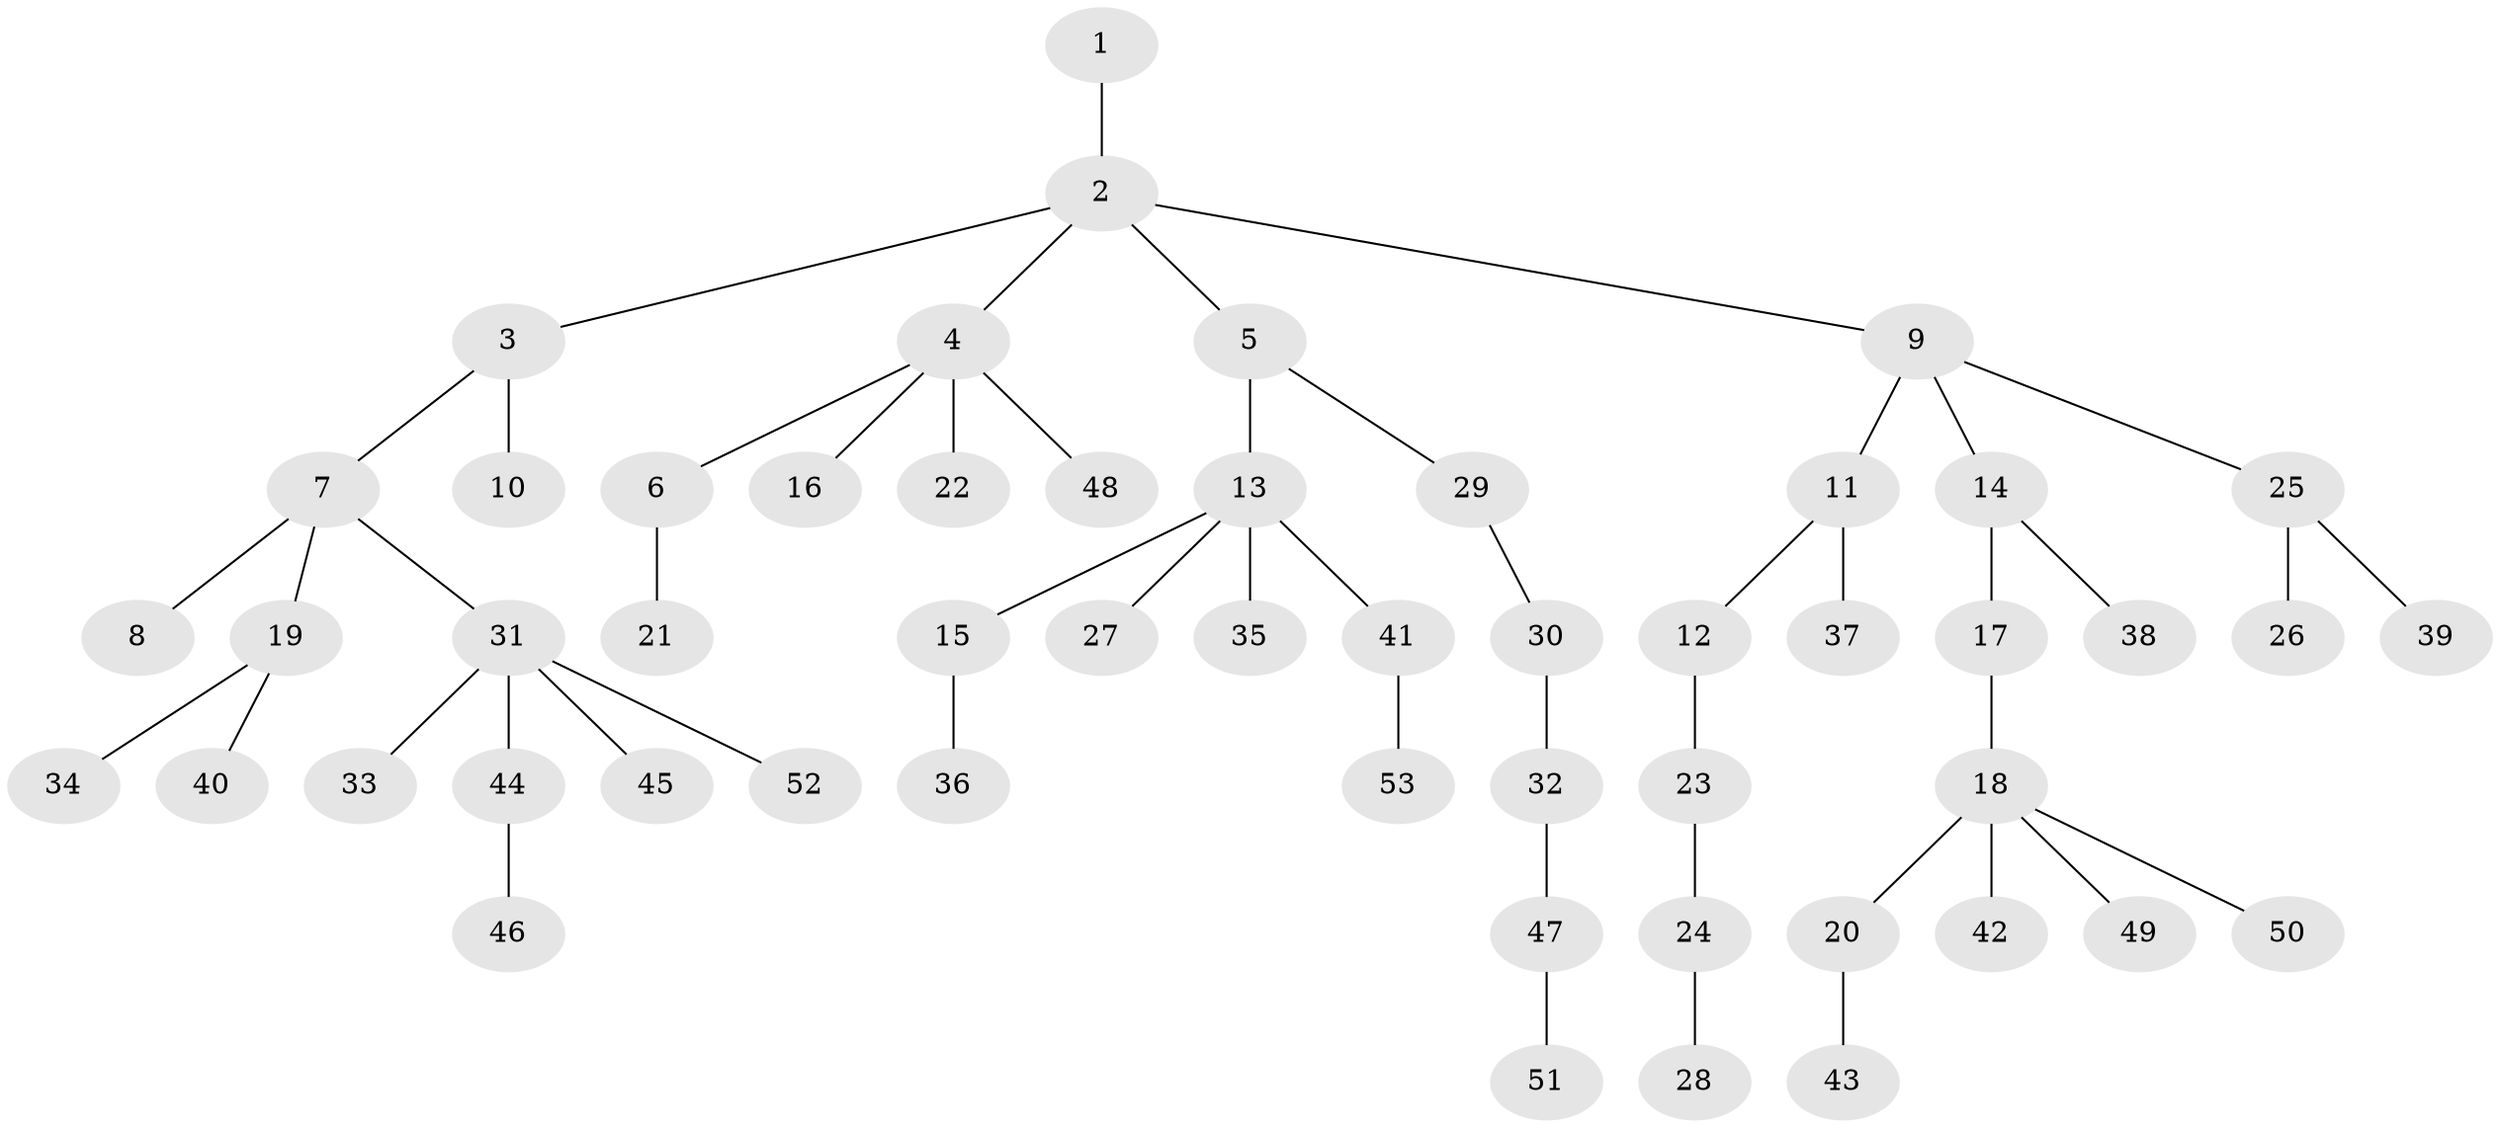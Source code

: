 // Generated by graph-tools (version 1.1) at 2025/52/03/09/25 04:52:56]
// undirected, 53 vertices, 52 edges
graph export_dot {
graph [start="1"]
  node [color=gray90,style=filled];
  1;
  2;
  3;
  4;
  5;
  6;
  7;
  8;
  9;
  10;
  11;
  12;
  13;
  14;
  15;
  16;
  17;
  18;
  19;
  20;
  21;
  22;
  23;
  24;
  25;
  26;
  27;
  28;
  29;
  30;
  31;
  32;
  33;
  34;
  35;
  36;
  37;
  38;
  39;
  40;
  41;
  42;
  43;
  44;
  45;
  46;
  47;
  48;
  49;
  50;
  51;
  52;
  53;
  1 -- 2;
  2 -- 3;
  2 -- 4;
  2 -- 5;
  2 -- 9;
  3 -- 7;
  3 -- 10;
  4 -- 6;
  4 -- 16;
  4 -- 22;
  4 -- 48;
  5 -- 13;
  5 -- 29;
  6 -- 21;
  7 -- 8;
  7 -- 19;
  7 -- 31;
  9 -- 11;
  9 -- 14;
  9 -- 25;
  11 -- 12;
  11 -- 37;
  12 -- 23;
  13 -- 15;
  13 -- 27;
  13 -- 35;
  13 -- 41;
  14 -- 17;
  14 -- 38;
  15 -- 36;
  17 -- 18;
  18 -- 20;
  18 -- 42;
  18 -- 49;
  18 -- 50;
  19 -- 34;
  19 -- 40;
  20 -- 43;
  23 -- 24;
  24 -- 28;
  25 -- 26;
  25 -- 39;
  29 -- 30;
  30 -- 32;
  31 -- 33;
  31 -- 44;
  31 -- 45;
  31 -- 52;
  32 -- 47;
  41 -- 53;
  44 -- 46;
  47 -- 51;
}
